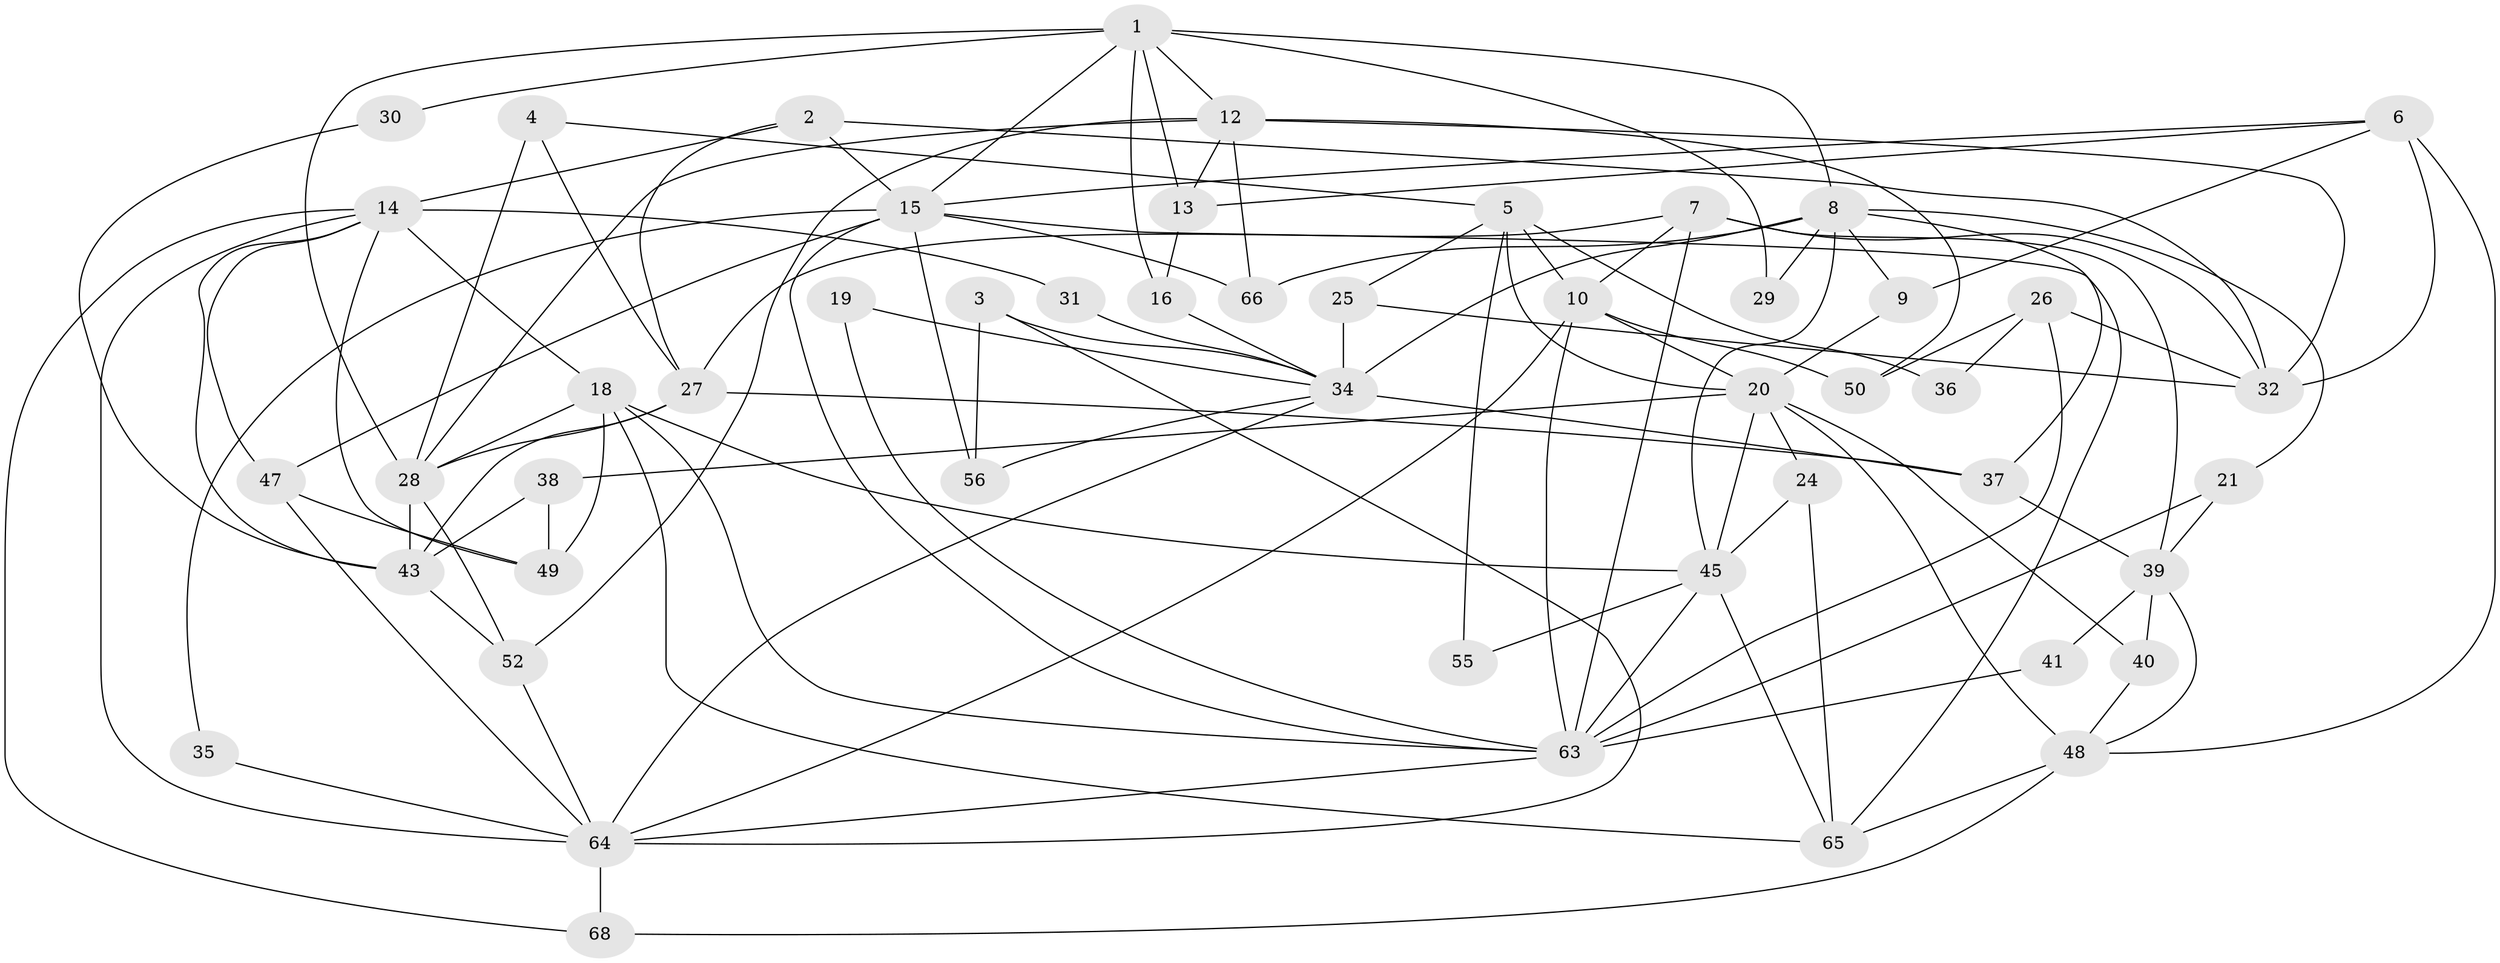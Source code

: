 // Generated by graph-tools (version 1.1) at 2025/52/02/27/25 19:52:06]
// undirected, 50 vertices, 118 edges
graph export_dot {
graph [start="1"]
  node [color=gray90,style=filled];
  1 [super="+74"];
  2 [super="+61"];
  3;
  4;
  5 [super="+33"];
  6 [super="+59"];
  7 [super="+11"];
  8 [super="+23"];
  9;
  10 [super="+46"];
  12 [super="+17"];
  13;
  14 [super="+67"];
  15 [super="+60"];
  16;
  18 [super="+62"];
  19;
  20 [super="+22"];
  21;
  24;
  25 [super="+54"];
  26;
  27 [super="+57"];
  28 [super="+69"];
  29;
  30;
  31;
  32;
  34 [super="+42"];
  35;
  36;
  37;
  38 [super="+75"];
  39 [super="+51"];
  40;
  41;
  43 [super="+44"];
  45 [super="+53"];
  47;
  48 [super="+58"];
  49 [super="+72"];
  50;
  52;
  55;
  56;
  63 [super="+73"];
  64 [super="+71"];
  65 [super="+70"];
  66;
  68;
  1 -- 13;
  1 -- 15;
  1 -- 16;
  1 -- 8;
  1 -- 12;
  1 -- 29;
  1 -- 30;
  1 -- 28;
  2 -- 27;
  2 -- 32;
  2 -- 14;
  2 -- 15;
  3 -- 34;
  3 -- 64;
  3 -- 56;
  4 -- 28;
  4 -- 5;
  4 -- 27;
  5 -- 10 [weight=2];
  5 -- 55;
  5 -- 36;
  5 -- 25;
  5 -- 20;
  6 -- 15;
  6 -- 32;
  6 -- 48;
  6 -- 9;
  6 -- 13;
  7 -- 10;
  7 -- 27;
  7 -- 32;
  7 -- 63;
  7 -- 39;
  8 -- 21;
  8 -- 45;
  8 -- 9;
  8 -- 29;
  8 -- 66;
  8 -- 37;
  8 -- 34;
  9 -- 20;
  10 -- 20;
  10 -- 64;
  10 -- 50;
  10 -- 63;
  12 -- 32;
  12 -- 52;
  12 -- 13;
  12 -- 50;
  12 -- 66;
  12 -- 28;
  13 -- 16;
  14 -- 47;
  14 -- 31 [weight=2];
  14 -- 64;
  14 -- 18;
  14 -- 68;
  14 -- 49;
  14 -- 43;
  15 -- 35;
  15 -- 65;
  15 -- 66;
  15 -- 63;
  15 -- 56;
  15 -- 47;
  16 -- 34;
  18 -- 45;
  18 -- 49;
  18 -- 65;
  18 -- 28;
  18 -- 63;
  19 -- 34;
  19 -- 63;
  20 -- 40;
  20 -- 45 [weight=2];
  20 -- 48;
  20 -- 38;
  20 -- 24;
  21 -- 63;
  21 -- 39;
  24 -- 45;
  24 -- 65;
  25 -- 34 [weight=2];
  25 -- 32;
  26 -- 32;
  26 -- 50;
  26 -- 36;
  26 -- 63;
  27 -- 37;
  27 -- 43;
  27 -- 28;
  28 -- 52;
  28 -- 43 [weight=2];
  30 -- 43;
  31 -- 34;
  34 -- 64;
  34 -- 37;
  34 -- 56;
  35 -- 64;
  37 -- 39;
  38 -- 49;
  38 -- 43;
  39 -- 48;
  39 -- 40;
  39 -- 41;
  40 -- 48;
  41 -- 63;
  43 -- 52;
  45 -- 65;
  45 -- 63;
  45 -- 55;
  47 -- 64;
  47 -- 49;
  48 -- 68;
  48 -- 65;
  52 -- 64;
  63 -- 64;
  64 -- 68;
}
